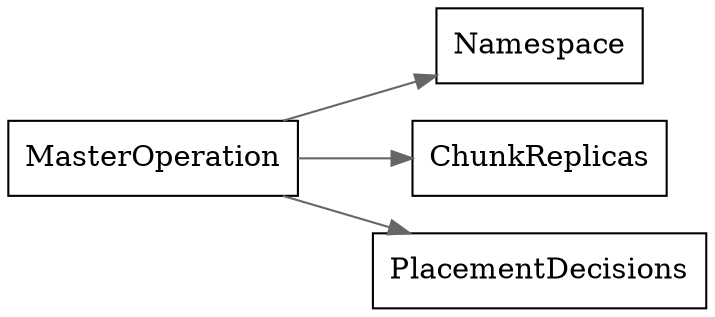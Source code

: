 digraph master_operation {
  node[shape=box];
  edge[color=gray40];
  newrank=true;
  rankdir=LR;
  MasterOperation -> {
    Namespace;
    ChunkReplicas;
    PlacementDecisions;
  }
}
